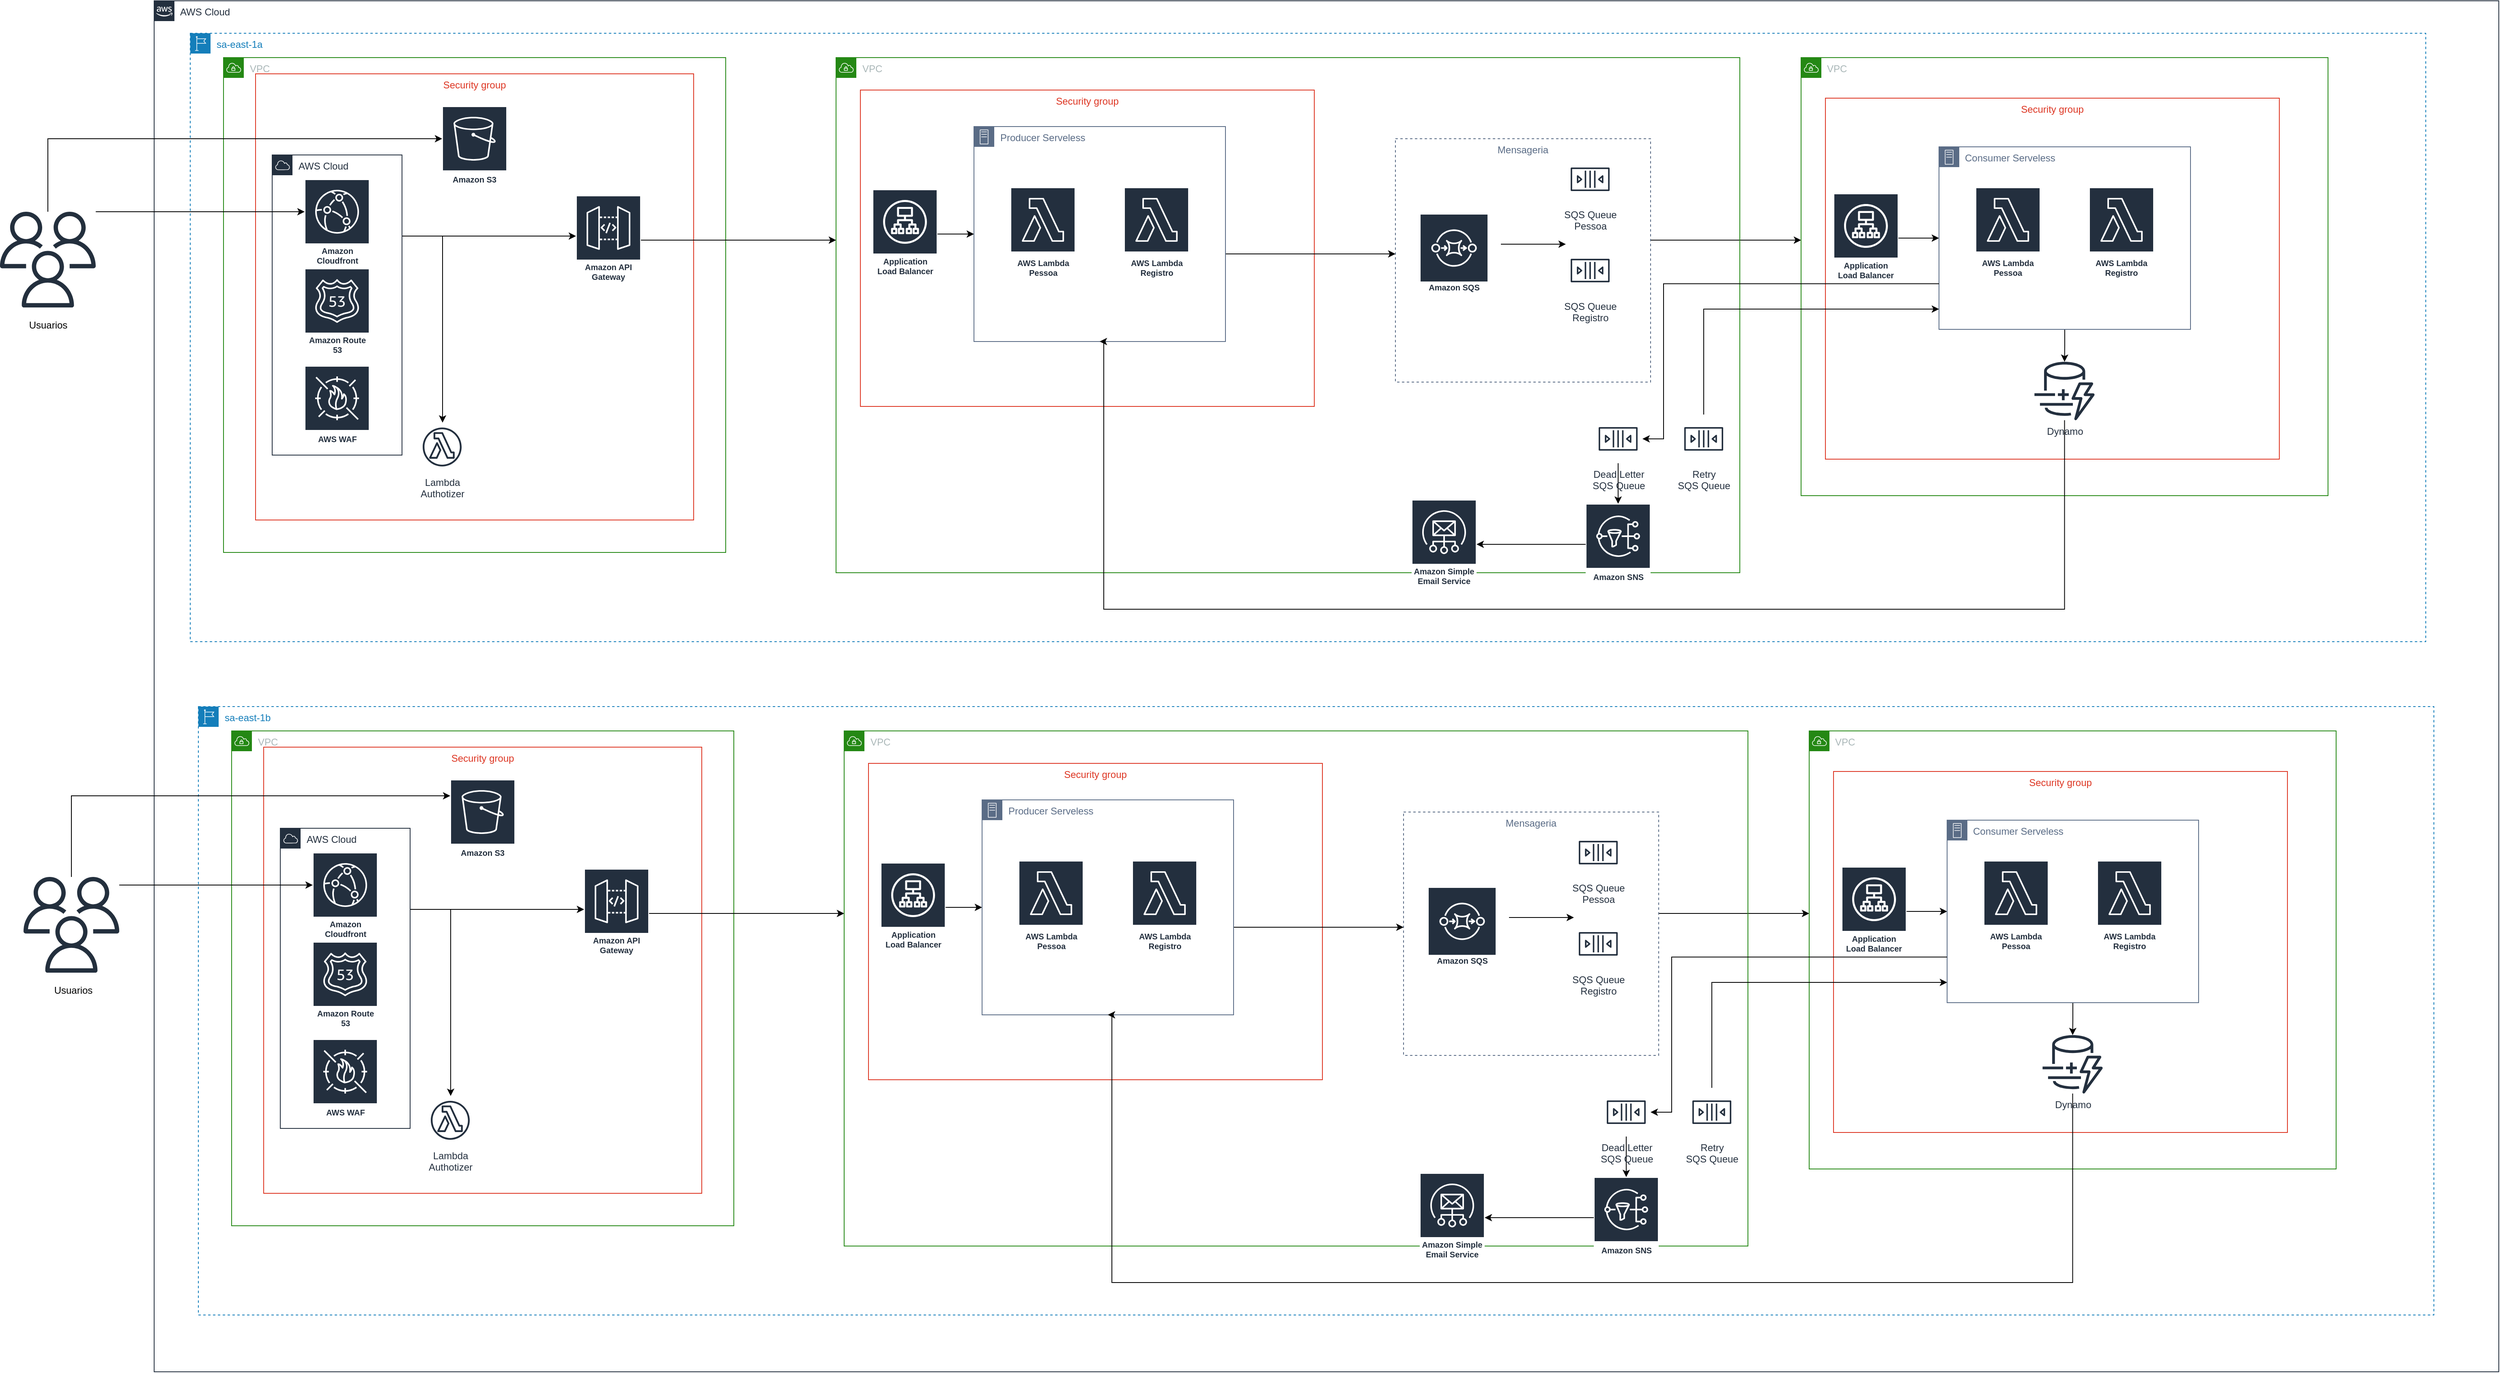 <mxfile version="15.2.7" type="device"><diagram id="Utbdjj3-p3kCRXdwDU8F" name="Page-1"><mxGraphModel dx="7056" dy="2881" grid="1" gridSize="10" guides="1" tooltips="1" connect="1" arrows="1" fold="1" page="1" pageScale="1" pageWidth="827" pageHeight="1169" math="0" shadow="0"><root><mxCell id="0"/><mxCell id="1" parent="0"/><mxCell id="gwXPmiW9-v_74yrq-nhE-3" value="AWS Cloud" style="points=[[0,0],[0.25,0],[0.5,0],[0.75,0],[1,0],[1,0.25],[1,0.5],[1,0.75],[1,1],[0.75,1],[0.5,1],[0.25,1],[0,1],[0,0.75],[0,0.5],[0,0.25]];outlineConnect=0;gradientColor=none;html=1;whiteSpace=wrap;fontSize=12;fontStyle=0;container=1;pointerEvents=0;collapsible=0;recursiveResize=0;shape=mxgraph.aws4.group;grIcon=mxgraph.aws4.group_aws_cloud_alt;strokeColor=#232F3E;fillColor=none;verticalAlign=top;align=left;spacingLeft=30;fontColor=#232F3E;dashed=0;" parent="1" vertex="1"><mxGeometry x="-3010" y="-480" width="2890" height="1690" as="geometry"/></mxCell><mxCell id="4ZW8SQwC3H2Tp52ZixBB-3" value="sa-east-1a" style="points=[[0,0],[0.25,0],[0.5,0],[0.75,0],[1,0],[1,0.25],[1,0.5],[1,0.75],[1,1],[0.75,1],[0.5,1],[0.25,1],[0,1],[0,0.75],[0,0.5],[0,0.25]];outlineConnect=0;gradientColor=none;html=1;whiteSpace=wrap;fontSize=12;fontStyle=0;container=1;pointerEvents=0;collapsible=0;recursiveResize=0;shape=mxgraph.aws4.group;grIcon=mxgraph.aws4.group_region;strokeColor=#147EBA;fillColor=none;verticalAlign=top;align=left;spacingLeft=30;fontColor=#147EBA;dashed=1;" parent="gwXPmiW9-v_74yrq-nhE-3" vertex="1"><mxGeometry x="44.5" y="40" width="2755.5" height="750" as="geometry"/></mxCell><mxCell id="GcM1J28nANcI8CVDfX0t-31" style="edgeStyle=orthogonalEdgeStyle;rounded=0;orthogonalLoop=1;jettySize=auto;html=1;" parent="4ZW8SQwC3H2Tp52ZixBB-3" source="GcM1J28nANcI8CVDfX0t-12" target="GcM1J28nANcI8CVDfX0t-24" edge="1"><mxGeometry relative="1" as="geometry"><Array as="points"><mxPoint x="1896" y="255"/><mxPoint x="1896" y="255"/></Array></mxGeometry></mxCell><mxCell id="GcM1J28nANcI8CVDfX0t-12" value="Mensageria" style="fillColor=none;strokeColor=#5A6C86;dashed=1;verticalAlign=top;fontStyle=0;fontColor=#5A6C86;" parent="4ZW8SQwC3H2Tp52ZixBB-3" vertex="1"><mxGeometry x="1485.5" y="130" width="314.5" height="300" as="geometry"/></mxCell><mxCell id="PenCrC6DvGoU3g6hiDPV-1" value="VPC" style="points=[[0,0],[0.25,0],[0.5,0],[0.75,0],[1,0],[1,0.25],[1,0.5],[1,0.75],[1,1],[0.75,1],[0.5,1],[0.25,1],[0,1],[0,0.75],[0,0.5],[0,0.25]];outlineConnect=0;gradientColor=none;html=1;whiteSpace=wrap;fontSize=12;fontStyle=0;container=1;pointerEvents=0;collapsible=0;recursiveResize=0;shape=mxgraph.aws4.group;grIcon=mxgraph.aws4.group_vpc;strokeColor=#248814;fillColor=none;verticalAlign=top;align=left;spacingLeft=30;fontColor=#AAB7B8;dashed=0;" parent="4ZW8SQwC3H2Tp52ZixBB-3" vertex="1"><mxGeometry x="41" y="30" width="619" height="610" as="geometry"/></mxCell><mxCell id="PenCrC6DvGoU3g6hiDPV-5" value="Security group" style="fillColor=none;strokeColor=#DD3522;verticalAlign=top;fontStyle=0;fontColor=#DD3522;" parent="PenCrC6DvGoU3g6hiDPV-1" vertex="1"><mxGeometry x="39.5" y="20" width="540" height="550" as="geometry"/></mxCell><mxCell id="gwXPmiW9-v_74yrq-nhE-2" value="Amazon API Gateway" style="sketch=0;outlineConnect=0;fontColor=#232F3E;gradientColor=none;strokeColor=#ffffff;fillColor=#232F3E;dashed=0;verticalLabelPosition=middle;verticalAlign=bottom;align=center;html=1;whiteSpace=wrap;fontSize=10;fontStyle=1;spacing=3;shape=mxgraph.aws4.productIcon;prIcon=mxgraph.aws4.api_gateway;" parent="PenCrC6DvGoU3g6hiDPV-1" vertex="1"><mxGeometry x="434.5" y="170" width="80" height="110" as="geometry"/></mxCell><mxCell id="GcM1J28nANcI8CVDfX0t-3" style="edgeStyle=orthogonalEdgeStyle;rounded=0;orthogonalLoop=1;jettySize=auto;html=1;" parent="PenCrC6DvGoU3g6hiDPV-1" source="gwXPmiW9-v_74yrq-nhE-15" target="gwXPmiW9-v_74yrq-nhE-25" edge="1"><mxGeometry relative="1" as="geometry"><Array as="points"><mxPoint x="270" y="220"/></Array></mxGeometry></mxCell><mxCell id="GcM1J28nANcI8CVDfX0t-4" style="edgeStyle=orthogonalEdgeStyle;rounded=0;orthogonalLoop=1;jettySize=auto;html=1;" parent="PenCrC6DvGoU3g6hiDPV-1" target="gwXPmiW9-v_74yrq-nhE-2" edge="1"><mxGeometry relative="1" as="geometry"><mxPoint x="220.5" y="220" as="sourcePoint"/><Array as="points"><mxPoint x="220" y="220"/></Array></mxGeometry></mxCell><mxCell id="gwXPmiW9-v_74yrq-nhE-15" value="AWS Cloud" style="points=[[0,0],[0.25,0],[0.5,0],[0.75,0],[1,0],[1,0.25],[1,0.5],[1,0.75],[1,1],[0.75,1],[0.5,1],[0.25,1],[0,1],[0,0.75],[0,0.5],[0,0.25]];outlineConnect=0;gradientColor=none;html=1;whiteSpace=wrap;fontSize=12;fontStyle=0;container=1;pointerEvents=0;collapsible=0;recursiveResize=0;shape=mxgraph.aws4.group;grIcon=mxgraph.aws4.group_aws_cloud;strokeColor=#232F3E;fillColor=none;verticalAlign=top;align=left;spacingLeft=30;fontColor=#232F3E;dashed=0;rotation=0;" parent="PenCrC6DvGoU3g6hiDPV-1" vertex="1"><mxGeometry x="60" y="120" width="160" height="370" as="geometry"/></mxCell><mxCell id="gwXPmiW9-v_74yrq-nhE-14" value="AWS WAF" style="sketch=0;outlineConnect=0;fontColor=#232F3E;gradientColor=none;strokeColor=#ffffff;fillColor=#232F3E;dashed=0;verticalLabelPosition=middle;verticalAlign=bottom;align=center;html=1;whiteSpace=wrap;fontSize=10;fontStyle=1;spacing=3;shape=mxgraph.aws4.productIcon;prIcon=mxgraph.aws4.waf;" parent="gwXPmiW9-v_74yrq-nhE-15" vertex="1"><mxGeometry x="40" y="260" width="80" height="100" as="geometry"/></mxCell><mxCell id="QEZ3UaB6u-Z1rGOzgfHQ-1" value="Amazon Cloudfront" style="sketch=0;outlineConnect=0;fontColor=#232F3E;gradientColor=none;strokeColor=#ffffff;fillColor=#232F3E;dashed=0;verticalLabelPosition=middle;verticalAlign=bottom;align=center;html=1;whiteSpace=wrap;fontSize=10;fontStyle=1;spacing=3;shape=mxgraph.aws4.productIcon;prIcon=mxgraph.aws4.cloudfront;" vertex="1" parent="gwXPmiW9-v_74yrq-nhE-15"><mxGeometry x="40" y="30" width="80" height="110" as="geometry"/></mxCell><mxCell id="gwXPmiW9-v_74yrq-nhE-18" value="Amazon Route 53" style="sketch=0;outlineConnect=0;fontColor=#232F3E;gradientColor=none;strokeColor=#ffffff;fillColor=#232F3E;dashed=0;verticalLabelPosition=middle;verticalAlign=bottom;align=center;html=1;whiteSpace=wrap;fontSize=10;fontStyle=1;spacing=3;shape=mxgraph.aws4.productIcon;prIcon=mxgraph.aws4.route_53;" parent="gwXPmiW9-v_74yrq-nhE-15" vertex="1"><mxGeometry x="40" y="140" width="80" height="110" as="geometry"/></mxCell><mxCell id="gwXPmiW9-v_74yrq-nhE-25" value="Lambda&lt;br&gt;Authotizer" style="sketch=0;outlineConnect=0;fontColor=#232F3E;gradientColor=none;strokeColor=#232F3E;fillColor=#ffffff;dashed=0;verticalLabelPosition=bottom;verticalAlign=top;align=center;html=1;fontSize=12;fontStyle=0;aspect=fixed;shape=mxgraph.aws4.resourceIcon;resIcon=mxgraph.aws4.lambda_function;" parent="PenCrC6DvGoU3g6hiDPV-1" vertex="1"><mxGeometry x="239.5" y="450" width="60" height="60" as="geometry"/></mxCell><mxCell id="gwXPmiW9-v_74yrq-nhE-27" value="Amazon S3" style="sketch=0;outlineConnect=0;fontColor=#232F3E;gradientColor=none;strokeColor=#ffffff;fillColor=#232F3E;dashed=0;verticalLabelPosition=middle;verticalAlign=bottom;align=center;html=1;whiteSpace=wrap;fontSize=10;fontStyle=1;spacing=3;shape=mxgraph.aws4.productIcon;prIcon=mxgraph.aws4.s3;" parent="PenCrC6DvGoU3g6hiDPV-1" vertex="1"><mxGeometry x="269.5" y="60" width="80" height="100" as="geometry"/></mxCell><mxCell id="PenCrC6DvGoU3g6hiDPV-35" value="VPC" style="points=[[0,0],[0.25,0],[0.5,0],[0.75,0],[1,0],[1,0.25],[1,0.5],[1,0.75],[1,1],[0.75,1],[0.5,1],[0.25,1],[0,1],[0,0.75],[0,0.5],[0,0.25]];outlineConnect=0;gradientColor=none;html=1;whiteSpace=wrap;fontSize=12;fontStyle=0;container=1;pointerEvents=0;collapsible=0;recursiveResize=0;shape=mxgraph.aws4.group;grIcon=mxgraph.aws4.group_vpc;strokeColor=#248814;fillColor=none;verticalAlign=top;align=left;spacingLeft=30;fontColor=#AAB7B8;dashed=0;" parent="4ZW8SQwC3H2Tp52ZixBB-3" vertex="1"><mxGeometry x="796" y="30" width="1114" height="635" as="geometry"/></mxCell><mxCell id="PenCrC6DvGoU3g6hiDPV-42" value="Security group" style="fillColor=none;strokeColor=#DD3522;verticalAlign=top;fontStyle=0;fontColor=#DD3522;" parent="PenCrC6DvGoU3g6hiDPV-35" vertex="1"><mxGeometry x="30" y="40" width="559.5" height="390" as="geometry"/></mxCell><mxCell id="GcM1J28nANcI8CVDfX0t-7" style="edgeStyle=orthogonalEdgeStyle;rounded=0;orthogonalLoop=1;jettySize=auto;html=1;entryX=0;entryY=0.5;entryDx=0;entryDy=0;" parent="PenCrC6DvGoU3g6hiDPV-35" source="PenCrC6DvGoU3g6hiDPV-36" target="PenCrC6DvGoU3g6hiDPV-37" edge="1"><mxGeometry relative="1" as="geometry"/></mxCell><mxCell id="PenCrC6DvGoU3g6hiDPV-36" value="Application Load Balancer" style="sketch=0;outlineConnect=0;fontColor=#232F3E;gradientColor=none;strokeColor=#ffffff;fillColor=#232F3E;dashed=0;verticalLabelPosition=middle;verticalAlign=bottom;align=center;html=1;whiteSpace=wrap;fontSize=10;fontStyle=1;spacing=3;shape=mxgraph.aws4.productIcon;prIcon=mxgraph.aws4.application_load_balancer;" parent="PenCrC6DvGoU3g6hiDPV-35" vertex="1"><mxGeometry x="45" y="162.5" width="80" height="110" as="geometry"/></mxCell><mxCell id="PenCrC6DvGoU3g6hiDPV-37" value="Producer Serveless" style="points=[[0,0],[0.25,0],[0.5,0],[0.75,0],[1,0],[1,0.25],[1,0.5],[1,0.75],[1,1],[0.75,1],[0.5,1],[0.25,1],[0,1],[0,0.75],[0,0.5],[0,0.25]];outlineConnect=0;gradientColor=none;html=1;whiteSpace=wrap;fontSize=12;fontStyle=0;container=1;pointerEvents=0;collapsible=0;recursiveResize=0;shape=mxgraph.aws4.group;grIcon=mxgraph.aws4.group_on_premise;strokeColor=#5A6C86;fillColor=none;verticalAlign=top;align=left;spacingLeft=30;fontColor=#5A6C86;dashed=0;" parent="PenCrC6DvGoU3g6hiDPV-35" vertex="1"><mxGeometry x="170" y="85" width="310" height="265" as="geometry"/></mxCell><mxCell id="PenCrC6DvGoU3g6hiDPV-39" value="AWS Lambda Registro" style="sketch=0;outlineConnect=0;fontColor=#232F3E;gradientColor=none;strokeColor=#ffffff;fillColor=#232F3E;dashed=0;verticalLabelPosition=middle;verticalAlign=bottom;align=center;html=1;whiteSpace=wrap;fontSize=10;fontStyle=1;spacing=3;shape=mxgraph.aws4.productIcon;prIcon=mxgraph.aws4.lambda;" parent="PenCrC6DvGoU3g6hiDPV-35" vertex="1"><mxGeometry x="355" y="160" width="80" height="115" as="geometry"/></mxCell><mxCell id="PenCrC6DvGoU3g6hiDPV-38" value="AWS Lambda Pessoa" style="sketch=0;outlineConnect=0;fontColor=#232F3E;gradientColor=none;strokeColor=#ffffff;fillColor=#232F3E;dashed=0;verticalLabelPosition=middle;verticalAlign=bottom;align=center;html=1;whiteSpace=wrap;fontSize=10;fontStyle=1;spacing=3;shape=mxgraph.aws4.productIcon;prIcon=mxgraph.aws4.lambda;" parent="PenCrC6DvGoU3g6hiDPV-35" vertex="1"><mxGeometry x="215" y="160" width="80" height="115" as="geometry"/></mxCell><mxCell id="GcM1J28nANcI8CVDfX0t-8" style="edgeStyle=orthogonalEdgeStyle;rounded=0;orthogonalLoop=1;jettySize=auto;html=1;" parent="4ZW8SQwC3H2Tp52ZixBB-3" source="gwXPmiW9-v_74yrq-nhE-2" target="PenCrC6DvGoU3g6hiDPV-35" edge="1"><mxGeometry relative="1" as="geometry"><Array as="points"><mxPoint x="746" y="255"/><mxPoint x="746" y="255"/></Array></mxGeometry></mxCell><mxCell id="GcM1J28nANcI8CVDfX0t-9" value="SQS Queue&lt;br&gt;Pessoa" style="sketch=0;outlineConnect=0;fontColor=#232F3E;gradientColor=none;strokeColor=#232F3E;fillColor=#ffffff;dashed=0;verticalLabelPosition=bottom;verticalAlign=top;align=center;html=1;fontSize=12;fontStyle=0;aspect=fixed;shape=mxgraph.aws4.resourceIcon;resIcon=mxgraph.aws4.queue;" parent="4ZW8SQwC3H2Tp52ZixBB-3" vertex="1"><mxGeometry x="1695.5" y="150" width="60" height="60" as="geometry"/></mxCell><mxCell id="GcM1J28nANcI8CVDfX0t-10" value="SQS Queue&lt;br&gt;Registro" style="sketch=0;outlineConnect=0;fontColor=#232F3E;gradientColor=none;strokeColor=#232F3E;fillColor=#ffffff;dashed=0;verticalLabelPosition=bottom;verticalAlign=top;align=center;html=1;fontSize=12;fontStyle=0;aspect=fixed;shape=mxgraph.aws4.resourceIcon;resIcon=mxgraph.aws4.queue;" parent="4ZW8SQwC3H2Tp52ZixBB-3" vertex="1"><mxGeometry x="1695.5" y="262.5" width="60" height="60" as="geometry"/></mxCell><mxCell id="GcM1J28nANcI8CVDfX0t-15" style="edgeStyle=orthogonalEdgeStyle;rounded=0;orthogonalLoop=1;jettySize=auto;html=1;" parent="4ZW8SQwC3H2Tp52ZixBB-3" edge="1"><mxGeometry relative="1" as="geometry"><mxPoint x="1485.5" y="272" as="targetPoint"/><Array as="points"><mxPoint x="1485" y="272"/></Array><mxPoint x="1276.5" y="272" as="sourcePoint"/></mxGeometry></mxCell><mxCell id="GcM1J28nANcI8CVDfX0t-24" value="VPC" style="points=[[0,0],[0.25,0],[0.5,0],[0.75,0],[1,0],[1,0.25],[1,0.5],[1,0.75],[1,1],[0.75,1],[0.5,1],[0.25,1],[0,1],[0,0.75],[0,0.5],[0,0.25]];outlineConnect=0;gradientColor=none;html=1;whiteSpace=wrap;fontSize=12;fontStyle=0;container=1;pointerEvents=0;collapsible=0;recursiveResize=0;shape=mxgraph.aws4.group;grIcon=mxgraph.aws4.group_vpc;strokeColor=#248814;fillColor=none;verticalAlign=top;align=left;spacingLeft=30;fontColor=#AAB7B8;dashed=0;" parent="4ZW8SQwC3H2Tp52ZixBB-3" vertex="1"><mxGeometry x="1985.5" y="30" width="649.5" height="540" as="geometry"/></mxCell><mxCell id="GcM1J28nANcI8CVDfX0t-25" value="Security group" style="fillColor=none;strokeColor=#DD3522;verticalAlign=top;fontStyle=0;fontColor=#DD3522;" parent="GcM1J28nANcI8CVDfX0t-24" vertex="1"><mxGeometry x="30" y="50" width="559.5" height="445" as="geometry"/></mxCell><mxCell id="GcM1J28nANcI8CVDfX0t-26" style="edgeStyle=orthogonalEdgeStyle;rounded=0;orthogonalLoop=1;jettySize=auto;html=1;entryX=0;entryY=0.5;entryDx=0;entryDy=0;" parent="GcM1J28nANcI8CVDfX0t-24" source="GcM1J28nANcI8CVDfX0t-27" target="GcM1J28nANcI8CVDfX0t-28" edge="1"><mxGeometry relative="1" as="geometry"><mxPoint x="160" y="218" as="targetPoint"/></mxGeometry></mxCell><mxCell id="GcM1J28nANcI8CVDfX0t-27" value="Application Load Balancer" style="sketch=0;outlineConnect=0;fontColor=#232F3E;gradientColor=none;strokeColor=#ffffff;fillColor=#232F3E;dashed=0;verticalLabelPosition=middle;verticalAlign=bottom;align=center;html=1;whiteSpace=wrap;fontSize=10;fontStyle=1;spacing=3;shape=mxgraph.aws4.productIcon;prIcon=mxgraph.aws4.application_load_balancer;" parent="GcM1J28nANcI8CVDfX0t-24" vertex="1"><mxGeometry x="40" y="167.5" width="80" height="110" as="geometry"/></mxCell><mxCell id="GcM1J28nANcI8CVDfX0t-33" style="edgeStyle=orthogonalEdgeStyle;rounded=0;orthogonalLoop=1;jettySize=auto;html=1;" parent="GcM1J28nANcI8CVDfX0t-24" source="GcM1J28nANcI8CVDfX0t-28" target="GcM1J28nANcI8CVDfX0t-32" edge="1"><mxGeometry relative="1" as="geometry"/></mxCell><mxCell id="GcM1J28nANcI8CVDfX0t-28" value="Consumer Serveless" style="points=[[0,0],[0.25,0],[0.5,0],[0.75,0],[1,0],[1,0.25],[1,0.5],[1,0.75],[1,1],[0.75,1],[0.5,1],[0.25,1],[0,1],[0,0.75],[0,0.5],[0,0.25]];outlineConnect=0;gradientColor=none;html=1;whiteSpace=wrap;fontSize=12;fontStyle=0;container=1;pointerEvents=0;collapsible=0;recursiveResize=0;shape=mxgraph.aws4.group;grIcon=mxgraph.aws4.group_on_premise;strokeColor=#5A6C86;fillColor=none;verticalAlign=top;align=left;spacingLeft=30;fontColor=#5A6C86;dashed=0;" parent="GcM1J28nANcI8CVDfX0t-24" vertex="1"><mxGeometry x="170" y="110" width="310" height="225" as="geometry"/></mxCell><mxCell id="GcM1J28nANcI8CVDfX0t-29" value="AWS Lambda Registro" style="sketch=0;outlineConnect=0;fontColor=#232F3E;gradientColor=none;strokeColor=#ffffff;fillColor=#232F3E;dashed=0;verticalLabelPosition=middle;verticalAlign=bottom;align=center;html=1;whiteSpace=wrap;fontSize=10;fontStyle=1;spacing=3;shape=mxgraph.aws4.productIcon;prIcon=mxgraph.aws4.lambda;" parent="GcM1J28nANcI8CVDfX0t-24" vertex="1"><mxGeometry x="355" y="160" width="80" height="115" as="geometry"/></mxCell><mxCell id="GcM1J28nANcI8CVDfX0t-30" value="AWS Lambda Pessoa" style="sketch=0;outlineConnect=0;fontColor=#232F3E;gradientColor=none;strokeColor=#ffffff;fillColor=#232F3E;dashed=0;verticalLabelPosition=middle;verticalAlign=bottom;align=center;html=1;whiteSpace=wrap;fontSize=10;fontStyle=1;spacing=3;shape=mxgraph.aws4.productIcon;prIcon=mxgraph.aws4.lambda;" parent="GcM1J28nANcI8CVDfX0t-24" vertex="1"><mxGeometry x="215" y="160" width="80" height="115" as="geometry"/></mxCell><mxCell id="GcM1J28nANcI8CVDfX0t-32" value="Dynamo" style="sketch=0;outlineConnect=0;fontColor=#232F3E;gradientColor=none;fillColor=#232F3E;strokeColor=none;dashed=0;verticalLabelPosition=bottom;verticalAlign=top;align=center;html=1;fontSize=12;fontStyle=0;aspect=fixed;pointerEvents=1;shape=mxgraph.aws4.dynamodb_dax;" parent="GcM1J28nANcI8CVDfX0t-24" vertex="1"><mxGeometry x="285.75" y="375" width="78" height="72" as="geometry"/></mxCell><mxCell id="WlRQEAb6TAlqLv0lxq-g-4" style="edgeStyle=orthogonalEdgeStyle;rounded=0;orthogonalLoop=1;jettySize=auto;html=1;" parent="4ZW8SQwC3H2Tp52ZixBB-3" source="GcM1J28nANcI8CVDfX0t-34" target="GcM1J28nANcI8CVDfX0t-36" edge="1"><mxGeometry relative="1" as="geometry"/></mxCell><mxCell id="GcM1J28nANcI8CVDfX0t-34" value="Amazon SNS" style="sketch=0;outlineConnect=0;fontColor=#232F3E;gradientColor=none;strokeColor=#ffffff;fillColor=#232F3E;dashed=0;verticalLabelPosition=middle;verticalAlign=bottom;align=center;html=1;whiteSpace=wrap;fontSize=10;fontStyle=1;spacing=3;shape=mxgraph.aws4.productIcon;prIcon=mxgraph.aws4.sns;" parent="4ZW8SQwC3H2Tp52ZixBB-3" vertex="1"><mxGeometry x="1720" y="580" width="80" height="100" as="geometry"/></mxCell><mxCell id="GcM1J28nANcI8CVDfX0t-36" value="Amazon Simple Email Service" style="sketch=0;outlineConnect=0;fontColor=#232F3E;gradientColor=none;strokeColor=#ffffff;fillColor=#232F3E;dashed=0;verticalLabelPosition=middle;verticalAlign=bottom;align=center;html=1;whiteSpace=wrap;fontSize=10;fontStyle=1;spacing=3;shape=mxgraph.aws4.productIcon;prIcon=mxgraph.aws4.simple_email_service;" parent="4ZW8SQwC3H2Tp52ZixBB-3" vertex="1"><mxGeometry x="1505.5" y="575" width="80" height="110" as="geometry"/></mxCell><mxCell id="GcM1J28nANcI8CVDfX0t-46" value="" style="endArrow=classic;html=1;" parent="4ZW8SQwC3H2Tp52ZixBB-3" edge="1"><mxGeometry width="50" height="50" relative="1" as="geometry"><mxPoint x="1615.5" y="260" as="sourcePoint"/><mxPoint x="1695.5" y="260" as="targetPoint"/></mxGeometry></mxCell><mxCell id="WlRQEAb6TAlqLv0lxq-g-1" value="Amazon SQS" style="sketch=0;outlineConnect=0;fontColor=#232F3E;gradientColor=none;strokeColor=#ffffff;fillColor=#232F3E;dashed=0;verticalLabelPosition=middle;verticalAlign=bottom;align=center;html=1;whiteSpace=wrap;fontSize=10;fontStyle=1;spacing=3;shape=mxgraph.aws4.productIcon;prIcon=mxgraph.aws4.sqs;" parent="4ZW8SQwC3H2Tp52ZixBB-3" vertex="1"><mxGeometry x="1515.5" y="222.5" width="84.5" height="100" as="geometry"/></mxCell><mxCell id="WlRQEAb6TAlqLv0lxq-g-3" style="edgeStyle=orthogonalEdgeStyle;rounded=0;orthogonalLoop=1;jettySize=auto;html=1;" parent="4ZW8SQwC3H2Tp52ZixBB-3" source="GcM1J28nANcI8CVDfX0t-35" target="GcM1J28nANcI8CVDfX0t-34" edge="1"><mxGeometry relative="1" as="geometry"/></mxCell><mxCell id="GcM1J28nANcI8CVDfX0t-35" value="Dead Letter&lt;br&gt;SQS Queue" style="sketch=0;outlineConnect=0;fontColor=#232F3E;gradientColor=none;strokeColor=#232F3E;fillColor=#ffffff;dashed=0;verticalLabelPosition=bottom;verticalAlign=top;align=center;html=1;fontSize=12;fontStyle=0;aspect=fixed;shape=mxgraph.aws4.resourceIcon;resIcon=mxgraph.aws4.queue;" parent="4ZW8SQwC3H2Tp52ZixBB-3" vertex="1"><mxGeometry x="1730" y="470" width="60" height="60" as="geometry"/></mxCell><mxCell id="WlRQEAb6TAlqLv0lxq-g-2" style="edgeStyle=orthogonalEdgeStyle;rounded=0;orthogonalLoop=1;jettySize=auto;html=1;exitX=0;exitY=0.75;exitDx=0;exitDy=0;" parent="4ZW8SQwC3H2Tp52ZixBB-3" source="GcM1J28nANcI8CVDfX0t-28" target="GcM1J28nANcI8CVDfX0t-35" edge="1"><mxGeometry relative="1" as="geometry"><Array as="points"><mxPoint x="1816" y="309"/><mxPoint x="1816" y="500"/></Array></mxGeometry></mxCell><mxCell id="WlRQEAb6TAlqLv0lxq-g-6" style="edgeStyle=orthogonalEdgeStyle;rounded=0;orthogonalLoop=1;jettySize=auto;html=1;" parent="4ZW8SQwC3H2Tp52ZixBB-3" source="WlRQEAb6TAlqLv0lxq-g-5" target="GcM1J28nANcI8CVDfX0t-28" edge="1"><mxGeometry relative="1" as="geometry"><Array as="points"><mxPoint x="1866" y="340"/></Array></mxGeometry></mxCell><mxCell id="WlRQEAb6TAlqLv0lxq-g-5" value="Retry&lt;br&gt;SQS Queue" style="sketch=0;outlineConnect=0;fontColor=#232F3E;gradientColor=none;strokeColor=#232F3E;fillColor=#ffffff;dashed=0;verticalLabelPosition=bottom;verticalAlign=top;align=center;html=1;fontSize=12;fontStyle=0;aspect=fixed;shape=mxgraph.aws4.resourceIcon;resIcon=mxgraph.aws4.queue;" parent="4ZW8SQwC3H2Tp52ZixBB-3" vertex="1"><mxGeometry x="1835.5" y="470" width="60" height="60" as="geometry"/></mxCell><mxCell id="QEZ3UaB6u-Z1rGOzgfHQ-3" style="edgeStyle=orthogonalEdgeStyle;rounded=0;orthogonalLoop=1;jettySize=auto;html=1;entryX=0.5;entryY=1;entryDx=0;entryDy=0;" edge="1" parent="4ZW8SQwC3H2Tp52ZixBB-3" source="GcM1J28nANcI8CVDfX0t-32" target="PenCrC6DvGoU3g6hiDPV-37"><mxGeometry relative="1" as="geometry"><Array as="points"><mxPoint x="2310" y="710"/><mxPoint x="1126" y="710"/></Array></mxGeometry></mxCell><mxCell id="QEZ3UaB6u-Z1rGOzgfHQ-51" value="sa-east-1b" style="points=[[0,0],[0.25,0],[0.5,0],[0.75,0],[1,0],[1,0.25],[1,0.5],[1,0.75],[1,1],[0.75,1],[0.5,1],[0.25,1],[0,1],[0,0.75],[0,0.5],[0,0.25]];outlineConnect=0;gradientColor=none;html=1;whiteSpace=wrap;fontSize=12;fontStyle=0;container=1;pointerEvents=0;collapsible=0;recursiveResize=0;shape=mxgraph.aws4.group;grIcon=mxgraph.aws4.group_region;strokeColor=#147EBA;fillColor=none;verticalAlign=top;align=left;spacingLeft=30;fontColor=#147EBA;dashed=1;" vertex="1" parent="gwXPmiW9-v_74yrq-nhE-3"><mxGeometry x="54.5" y="870" width="2755.5" height="750" as="geometry"/></mxCell><mxCell id="QEZ3UaB6u-Z1rGOzgfHQ-52" style="edgeStyle=orthogonalEdgeStyle;rounded=0;orthogonalLoop=1;jettySize=auto;html=1;" edge="1" parent="QEZ3UaB6u-Z1rGOzgfHQ-51" source="QEZ3UaB6u-Z1rGOzgfHQ-53" target="QEZ3UaB6u-Z1rGOzgfHQ-76"><mxGeometry relative="1" as="geometry"><Array as="points"><mxPoint x="1896" y="255"/><mxPoint x="1896" y="255"/></Array></mxGeometry></mxCell><mxCell id="QEZ3UaB6u-Z1rGOzgfHQ-53" value="Mensageria" style="fillColor=none;strokeColor=#5A6C86;dashed=1;verticalAlign=top;fontStyle=0;fontColor=#5A6C86;" vertex="1" parent="QEZ3UaB6u-Z1rGOzgfHQ-51"><mxGeometry x="1485.5" y="130" width="314.5" height="300" as="geometry"/></mxCell><mxCell id="QEZ3UaB6u-Z1rGOzgfHQ-54" value="VPC" style="points=[[0,0],[0.25,0],[0.5,0],[0.75,0],[1,0],[1,0.25],[1,0.5],[1,0.75],[1,1],[0.75,1],[0.5,1],[0.25,1],[0,1],[0,0.75],[0,0.5],[0,0.25]];outlineConnect=0;gradientColor=none;html=1;whiteSpace=wrap;fontSize=12;fontStyle=0;container=1;pointerEvents=0;collapsible=0;recursiveResize=0;shape=mxgraph.aws4.group;grIcon=mxgraph.aws4.group_vpc;strokeColor=#248814;fillColor=none;verticalAlign=top;align=left;spacingLeft=30;fontColor=#AAB7B8;dashed=0;" vertex="1" parent="QEZ3UaB6u-Z1rGOzgfHQ-51"><mxGeometry x="41" y="30" width="619" height="610" as="geometry"/></mxCell><mxCell id="QEZ3UaB6u-Z1rGOzgfHQ-55" value="Security group" style="fillColor=none;strokeColor=#DD3522;verticalAlign=top;fontStyle=0;fontColor=#DD3522;" vertex="1" parent="QEZ3UaB6u-Z1rGOzgfHQ-54"><mxGeometry x="39.5" y="20" width="540" height="550" as="geometry"/></mxCell><mxCell id="QEZ3UaB6u-Z1rGOzgfHQ-56" value="Amazon API Gateway" style="sketch=0;outlineConnect=0;fontColor=#232F3E;gradientColor=none;strokeColor=#ffffff;fillColor=#232F3E;dashed=0;verticalLabelPosition=middle;verticalAlign=bottom;align=center;html=1;whiteSpace=wrap;fontSize=10;fontStyle=1;spacing=3;shape=mxgraph.aws4.productIcon;prIcon=mxgraph.aws4.api_gateway;" vertex="1" parent="QEZ3UaB6u-Z1rGOzgfHQ-54"><mxGeometry x="434.5" y="170" width="80" height="110" as="geometry"/></mxCell><mxCell id="QEZ3UaB6u-Z1rGOzgfHQ-57" style="edgeStyle=orthogonalEdgeStyle;rounded=0;orthogonalLoop=1;jettySize=auto;html=1;" edge="1" parent="QEZ3UaB6u-Z1rGOzgfHQ-54" source="QEZ3UaB6u-Z1rGOzgfHQ-59" target="QEZ3UaB6u-Z1rGOzgfHQ-63"><mxGeometry relative="1" as="geometry"><Array as="points"><mxPoint x="270" y="220"/></Array></mxGeometry></mxCell><mxCell id="QEZ3UaB6u-Z1rGOzgfHQ-58" style="edgeStyle=orthogonalEdgeStyle;rounded=0;orthogonalLoop=1;jettySize=auto;html=1;" edge="1" parent="QEZ3UaB6u-Z1rGOzgfHQ-54" target="QEZ3UaB6u-Z1rGOzgfHQ-56"><mxGeometry relative="1" as="geometry"><mxPoint x="220.5" y="220" as="sourcePoint"/><Array as="points"><mxPoint x="220" y="220"/></Array></mxGeometry></mxCell><mxCell id="QEZ3UaB6u-Z1rGOzgfHQ-59" value="AWS Cloud" style="points=[[0,0],[0.25,0],[0.5,0],[0.75,0],[1,0],[1,0.25],[1,0.5],[1,0.75],[1,1],[0.75,1],[0.5,1],[0.25,1],[0,1],[0,0.75],[0,0.5],[0,0.25]];outlineConnect=0;gradientColor=none;html=1;whiteSpace=wrap;fontSize=12;fontStyle=0;container=1;pointerEvents=0;collapsible=0;recursiveResize=0;shape=mxgraph.aws4.group;grIcon=mxgraph.aws4.group_aws_cloud;strokeColor=#232F3E;fillColor=none;verticalAlign=top;align=left;spacingLeft=30;fontColor=#232F3E;dashed=0;rotation=0;" vertex="1" parent="QEZ3UaB6u-Z1rGOzgfHQ-54"><mxGeometry x="60" y="120" width="160" height="370" as="geometry"/></mxCell><mxCell id="QEZ3UaB6u-Z1rGOzgfHQ-60" value="AWS WAF" style="sketch=0;outlineConnect=0;fontColor=#232F3E;gradientColor=none;strokeColor=#ffffff;fillColor=#232F3E;dashed=0;verticalLabelPosition=middle;verticalAlign=bottom;align=center;html=1;whiteSpace=wrap;fontSize=10;fontStyle=1;spacing=3;shape=mxgraph.aws4.productIcon;prIcon=mxgraph.aws4.waf;" vertex="1" parent="QEZ3UaB6u-Z1rGOzgfHQ-59"><mxGeometry x="40" y="260" width="80" height="100" as="geometry"/></mxCell><mxCell id="QEZ3UaB6u-Z1rGOzgfHQ-61" value="Amazon Cloudfront" style="sketch=0;outlineConnect=0;fontColor=#232F3E;gradientColor=none;strokeColor=#ffffff;fillColor=#232F3E;dashed=0;verticalLabelPosition=middle;verticalAlign=bottom;align=center;html=1;whiteSpace=wrap;fontSize=10;fontStyle=1;spacing=3;shape=mxgraph.aws4.productIcon;prIcon=mxgraph.aws4.cloudfront;" vertex="1" parent="QEZ3UaB6u-Z1rGOzgfHQ-59"><mxGeometry x="40" y="30" width="80" height="110" as="geometry"/></mxCell><mxCell id="QEZ3UaB6u-Z1rGOzgfHQ-62" value="Amazon Route 53" style="sketch=0;outlineConnect=0;fontColor=#232F3E;gradientColor=none;strokeColor=#ffffff;fillColor=#232F3E;dashed=0;verticalLabelPosition=middle;verticalAlign=bottom;align=center;html=1;whiteSpace=wrap;fontSize=10;fontStyle=1;spacing=3;shape=mxgraph.aws4.productIcon;prIcon=mxgraph.aws4.route_53;" vertex="1" parent="QEZ3UaB6u-Z1rGOzgfHQ-59"><mxGeometry x="40" y="140" width="80" height="110" as="geometry"/></mxCell><mxCell id="QEZ3UaB6u-Z1rGOzgfHQ-63" value="Lambda&lt;br&gt;Authotizer" style="sketch=0;outlineConnect=0;fontColor=#232F3E;gradientColor=none;strokeColor=#232F3E;fillColor=#ffffff;dashed=0;verticalLabelPosition=bottom;verticalAlign=top;align=center;html=1;fontSize=12;fontStyle=0;aspect=fixed;shape=mxgraph.aws4.resourceIcon;resIcon=mxgraph.aws4.lambda_function;" vertex="1" parent="QEZ3UaB6u-Z1rGOzgfHQ-54"><mxGeometry x="239.5" y="450" width="60" height="60" as="geometry"/></mxCell><mxCell id="QEZ3UaB6u-Z1rGOzgfHQ-64" value="Amazon S3" style="sketch=0;outlineConnect=0;fontColor=#232F3E;gradientColor=none;strokeColor=#ffffff;fillColor=#232F3E;dashed=0;verticalLabelPosition=middle;verticalAlign=bottom;align=center;html=1;whiteSpace=wrap;fontSize=10;fontStyle=1;spacing=3;shape=mxgraph.aws4.productIcon;prIcon=mxgraph.aws4.s3;" vertex="1" parent="QEZ3UaB6u-Z1rGOzgfHQ-54"><mxGeometry x="269.5" y="60" width="80" height="100" as="geometry"/></mxCell><mxCell id="QEZ3UaB6u-Z1rGOzgfHQ-65" value="VPC" style="points=[[0,0],[0.25,0],[0.5,0],[0.75,0],[1,0],[1,0.25],[1,0.5],[1,0.75],[1,1],[0.75,1],[0.5,1],[0.25,1],[0,1],[0,0.75],[0,0.5],[0,0.25]];outlineConnect=0;gradientColor=none;html=1;whiteSpace=wrap;fontSize=12;fontStyle=0;container=1;pointerEvents=0;collapsible=0;recursiveResize=0;shape=mxgraph.aws4.group;grIcon=mxgraph.aws4.group_vpc;strokeColor=#248814;fillColor=none;verticalAlign=top;align=left;spacingLeft=30;fontColor=#AAB7B8;dashed=0;" vertex="1" parent="QEZ3UaB6u-Z1rGOzgfHQ-51"><mxGeometry x="796" y="30" width="1114" height="635" as="geometry"/></mxCell><mxCell id="QEZ3UaB6u-Z1rGOzgfHQ-66" value="Security group" style="fillColor=none;strokeColor=#DD3522;verticalAlign=top;fontStyle=0;fontColor=#DD3522;" vertex="1" parent="QEZ3UaB6u-Z1rGOzgfHQ-65"><mxGeometry x="30" y="40" width="559.5" height="390" as="geometry"/></mxCell><mxCell id="QEZ3UaB6u-Z1rGOzgfHQ-67" style="edgeStyle=orthogonalEdgeStyle;rounded=0;orthogonalLoop=1;jettySize=auto;html=1;entryX=0;entryY=0.5;entryDx=0;entryDy=0;" edge="1" parent="QEZ3UaB6u-Z1rGOzgfHQ-65" source="QEZ3UaB6u-Z1rGOzgfHQ-68" target="QEZ3UaB6u-Z1rGOzgfHQ-69"><mxGeometry relative="1" as="geometry"/></mxCell><mxCell id="QEZ3UaB6u-Z1rGOzgfHQ-68" value="Application Load Balancer" style="sketch=0;outlineConnect=0;fontColor=#232F3E;gradientColor=none;strokeColor=#ffffff;fillColor=#232F3E;dashed=0;verticalLabelPosition=middle;verticalAlign=bottom;align=center;html=1;whiteSpace=wrap;fontSize=10;fontStyle=1;spacing=3;shape=mxgraph.aws4.productIcon;prIcon=mxgraph.aws4.application_load_balancer;" vertex="1" parent="QEZ3UaB6u-Z1rGOzgfHQ-65"><mxGeometry x="45" y="162.5" width="80" height="110" as="geometry"/></mxCell><mxCell id="QEZ3UaB6u-Z1rGOzgfHQ-69" value="Producer Serveless" style="points=[[0,0],[0.25,0],[0.5,0],[0.75,0],[1,0],[1,0.25],[1,0.5],[1,0.75],[1,1],[0.75,1],[0.5,1],[0.25,1],[0,1],[0,0.75],[0,0.5],[0,0.25]];outlineConnect=0;gradientColor=none;html=1;whiteSpace=wrap;fontSize=12;fontStyle=0;container=1;pointerEvents=0;collapsible=0;recursiveResize=0;shape=mxgraph.aws4.group;grIcon=mxgraph.aws4.group_on_premise;strokeColor=#5A6C86;fillColor=none;verticalAlign=top;align=left;spacingLeft=30;fontColor=#5A6C86;dashed=0;" vertex="1" parent="QEZ3UaB6u-Z1rGOzgfHQ-65"><mxGeometry x="170" y="85" width="310" height="265" as="geometry"/></mxCell><mxCell id="QEZ3UaB6u-Z1rGOzgfHQ-70" value="AWS Lambda Registro" style="sketch=0;outlineConnect=0;fontColor=#232F3E;gradientColor=none;strokeColor=#ffffff;fillColor=#232F3E;dashed=0;verticalLabelPosition=middle;verticalAlign=bottom;align=center;html=1;whiteSpace=wrap;fontSize=10;fontStyle=1;spacing=3;shape=mxgraph.aws4.productIcon;prIcon=mxgraph.aws4.lambda;" vertex="1" parent="QEZ3UaB6u-Z1rGOzgfHQ-65"><mxGeometry x="355" y="160" width="80" height="115" as="geometry"/></mxCell><mxCell id="QEZ3UaB6u-Z1rGOzgfHQ-71" value="AWS Lambda Pessoa" style="sketch=0;outlineConnect=0;fontColor=#232F3E;gradientColor=none;strokeColor=#ffffff;fillColor=#232F3E;dashed=0;verticalLabelPosition=middle;verticalAlign=bottom;align=center;html=1;whiteSpace=wrap;fontSize=10;fontStyle=1;spacing=3;shape=mxgraph.aws4.productIcon;prIcon=mxgraph.aws4.lambda;" vertex="1" parent="QEZ3UaB6u-Z1rGOzgfHQ-65"><mxGeometry x="215" y="160" width="80" height="115" as="geometry"/></mxCell><mxCell id="QEZ3UaB6u-Z1rGOzgfHQ-72" style="edgeStyle=orthogonalEdgeStyle;rounded=0;orthogonalLoop=1;jettySize=auto;html=1;" edge="1" parent="QEZ3UaB6u-Z1rGOzgfHQ-51" source="QEZ3UaB6u-Z1rGOzgfHQ-56" target="QEZ3UaB6u-Z1rGOzgfHQ-65"><mxGeometry relative="1" as="geometry"><Array as="points"><mxPoint x="746" y="255"/><mxPoint x="746" y="255"/></Array></mxGeometry></mxCell><mxCell id="QEZ3UaB6u-Z1rGOzgfHQ-73" value="SQS Queue&lt;br&gt;Pessoa" style="sketch=0;outlineConnect=0;fontColor=#232F3E;gradientColor=none;strokeColor=#232F3E;fillColor=#ffffff;dashed=0;verticalLabelPosition=bottom;verticalAlign=top;align=center;html=1;fontSize=12;fontStyle=0;aspect=fixed;shape=mxgraph.aws4.resourceIcon;resIcon=mxgraph.aws4.queue;" vertex="1" parent="QEZ3UaB6u-Z1rGOzgfHQ-51"><mxGeometry x="1695.5" y="150" width="60" height="60" as="geometry"/></mxCell><mxCell id="QEZ3UaB6u-Z1rGOzgfHQ-74" value="SQS Queue&lt;br&gt;Registro" style="sketch=0;outlineConnect=0;fontColor=#232F3E;gradientColor=none;strokeColor=#232F3E;fillColor=#ffffff;dashed=0;verticalLabelPosition=bottom;verticalAlign=top;align=center;html=1;fontSize=12;fontStyle=0;aspect=fixed;shape=mxgraph.aws4.resourceIcon;resIcon=mxgraph.aws4.queue;" vertex="1" parent="QEZ3UaB6u-Z1rGOzgfHQ-51"><mxGeometry x="1695.5" y="262.5" width="60" height="60" as="geometry"/></mxCell><mxCell id="QEZ3UaB6u-Z1rGOzgfHQ-75" style="edgeStyle=orthogonalEdgeStyle;rounded=0;orthogonalLoop=1;jettySize=auto;html=1;" edge="1" parent="QEZ3UaB6u-Z1rGOzgfHQ-51"><mxGeometry relative="1" as="geometry"><mxPoint x="1485.5" y="272" as="targetPoint"/><Array as="points"><mxPoint x="1485" y="272"/></Array><mxPoint x="1276.5" y="272" as="sourcePoint"/></mxGeometry></mxCell><mxCell id="QEZ3UaB6u-Z1rGOzgfHQ-76" value="VPC" style="points=[[0,0],[0.25,0],[0.5,0],[0.75,0],[1,0],[1,0.25],[1,0.5],[1,0.75],[1,1],[0.75,1],[0.5,1],[0.25,1],[0,1],[0,0.75],[0,0.5],[0,0.25]];outlineConnect=0;gradientColor=none;html=1;whiteSpace=wrap;fontSize=12;fontStyle=0;container=1;pointerEvents=0;collapsible=0;recursiveResize=0;shape=mxgraph.aws4.group;grIcon=mxgraph.aws4.group_vpc;strokeColor=#248814;fillColor=none;verticalAlign=top;align=left;spacingLeft=30;fontColor=#AAB7B8;dashed=0;" vertex="1" parent="QEZ3UaB6u-Z1rGOzgfHQ-51"><mxGeometry x="1985.5" y="30" width="649.5" height="540" as="geometry"/></mxCell><mxCell id="QEZ3UaB6u-Z1rGOzgfHQ-77" value="Security group" style="fillColor=none;strokeColor=#DD3522;verticalAlign=top;fontStyle=0;fontColor=#DD3522;" vertex="1" parent="QEZ3UaB6u-Z1rGOzgfHQ-76"><mxGeometry x="30" y="50" width="559.5" height="445" as="geometry"/></mxCell><mxCell id="QEZ3UaB6u-Z1rGOzgfHQ-78" style="edgeStyle=orthogonalEdgeStyle;rounded=0;orthogonalLoop=1;jettySize=auto;html=1;entryX=0;entryY=0.5;entryDx=0;entryDy=0;" edge="1" parent="QEZ3UaB6u-Z1rGOzgfHQ-76" source="QEZ3UaB6u-Z1rGOzgfHQ-79" target="QEZ3UaB6u-Z1rGOzgfHQ-81"><mxGeometry relative="1" as="geometry"><mxPoint x="160" y="218" as="targetPoint"/></mxGeometry></mxCell><mxCell id="QEZ3UaB6u-Z1rGOzgfHQ-79" value="Application Load Balancer" style="sketch=0;outlineConnect=0;fontColor=#232F3E;gradientColor=none;strokeColor=#ffffff;fillColor=#232F3E;dashed=0;verticalLabelPosition=middle;verticalAlign=bottom;align=center;html=1;whiteSpace=wrap;fontSize=10;fontStyle=1;spacing=3;shape=mxgraph.aws4.productIcon;prIcon=mxgraph.aws4.application_load_balancer;" vertex="1" parent="QEZ3UaB6u-Z1rGOzgfHQ-76"><mxGeometry x="40" y="167.5" width="80" height="110" as="geometry"/></mxCell><mxCell id="QEZ3UaB6u-Z1rGOzgfHQ-80" style="edgeStyle=orthogonalEdgeStyle;rounded=0;orthogonalLoop=1;jettySize=auto;html=1;" edge="1" parent="QEZ3UaB6u-Z1rGOzgfHQ-76" source="QEZ3UaB6u-Z1rGOzgfHQ-81" target="QEZ3UaB6u-Z1rGOzgfHQ-84"><mxGeometry relative="1" as="geometry"/></mxCell><mxCell id="QEZ3UaB6u-Z1rGOzgfHQ-81" value="Consumer Serveless" style="points=[[0,0],[0.25,0],[0.5,0],[0.75,0],[1,0],[1,0.25],[1,0.5],[1,0.75],[1,1],[0.75,1],[0.5,1],[0.25,1],[0,1],[0,0.75],[0,0.5],[0,0.25]];outlineConnect=0;gradientColor=none;html=1;whiteSpace=wrap;fontSize=12;fontStyle=0;container=1;pointerEvents=0;collapsible=0;recursiveResize=0;shape=mxgraph.aws4.group;grIcon=mxgraph.aws4.group_on_premise;strokeColor=#5A6C86;fillColor=none;verticalAlign=top;align=left;spacingLeft=30;fontColor=#5A6C86;dashed=0;" vertex="1" parent="QEZ3UaB6u-Z1rGOzgfHQ-76"><mxGeometry x="170" y="110" width="310" height="225" as="geometry"/></mxCell><mxCell id="QEZ3UaB6u-Z1rGOzgfHQ-82" value="AWS Lambda Registro" style="sketch=0;outlineConnect=0;fontColor=#232F3E;gradientColor=none;strokeColor=#ffffff;fillColor=#232F3E;dashed=0;verticalLabelPosition=middle;verticalAlign=bottom;align=center;html=1;whiteSpace=wrap;fontSize=10;fontStyle=1;spacing=3;shape=mxgraph.aws4.productIcon;prIcon=mxgraph.aws4.lambda;" vertex="1" parent="QEZ3UaB6u-Z1rGOzgfHQ-76"><mxGeometry x="355" y="160" width="80" height="115" as="geometry"/></mxCell><mxCell id="QEZ3UaB6u-Z1rGOzgfHQ-83" value="AWS Lambda Pessoa" style="sketch=0;outlineConnect=0;fontColor=#232F3E;gradientColor=none;strokeColor=#ffffff;fillColor=#232F3E;dashed=0;verticalLabelPosition=middle;verticalAlign=bottom;align=center;html=1;whiteSpace=wrap;fontSize=10;fontStyle=1;spacing=3;shape=mxgraph.aws4.productIcon;prIcon=mxgraph.aws4.lambda;" vertex="1" parent="QEZ3UaB6u-Z1rGOzgfHQ-76"><mxGeometry x="215" y="160" width="80" height="115" as="geometry"/></mxCell><mxCell id="QEZ3UaB6u-Z1rGOzgfHQ-84" value="Dynamo" style="sketch=0;outlineConnect=0;fontColor=#232F3E;gradientColor=none;fillColor=#232F3E;strokeColor=none;dashed=0;verticalLabelPosition=bottom;verticalAlign=top;align=center;html=1;fontSize=12;fontStyle=0;aspect=fixed;pointerEvents=1;shape=mxgraph.aws4.dynamodb_dax;" vertex="1" parent="QEZ3UaB6u-Z1rGOzgfHQ-76"><mxGeometry x="285.75" y="375" width="78" height="72" as="geometry"/></mxCell><mxCell id="QEZ3UaB6u-Z1rGOzgfHQ-85" style="edgeStyle=orthogonalEdgeStyle;rounded=0;orthogonalLoop=1;jettySize=auto;html=1;" edge="1" parent="QEZ3UaB6u-Z1rGOzgfHQ-51" source="QEZ3UaB6u-Z1rGOzgfHQ-86" target="QEZ3UaB6u-Z1rGOzgfHQ-87"><mxGeometry relative="1" as="geometry"/></mxCell><mxCell id="QEZ3UaB6u-Z1rGOzgfHQ-86" value="Amazon SNS" style="sketch=0;outlineConnect=0;fontColor=#232F3E;gradientColor=none;strokeColor=#ffffff;fillColor=#232F3E;dashed=0;verticalLabelPosition=middle;verticalAlign=bottom;align=center;html=1;whiteSpace=wrap;fontSize=10;fontStyle=1;spacing=3;shape=mxgraph.aws4.productIcon;prIcon=mxgraph.aws4.sns;" vertex="1" parent="QEZ3UaB6u-Z1rGOzgfHQ-51"><mxGeometry x="1720" y="580" width="80" height="100" as="geometry"/></mxCell><mxCell id="QEZ3UaB6u-Z1rGOzgfHQ-87" value="Amazon Simple Email Service" style="sketch=0;outlineConnect=0;fontColor=#232F3E;gradientColor=none;strokeColor=#ffffff;fillColor=#232F3E;dashed=0;verticalLabelPosition=middle;verticalAlign=bottom;align=center;html=1;whiteSpace=wrap;fontSize=10;fontStyle=1;spacing=3;shape=mxgraph.aws4.productIcon;prIcon=mxgraph.aws4.simple_email_service;" vertex="1" parent="QEZ3UaB6u-Z1rGOzgfHQ-51"><mxGeometry x="1505.5" y="575" width="80" height="110" as="geometry"/></mxCell><mxCell id="QEZ3UaB6u-Z1rGOzgfHQ-88" value="" style="endArrow=classic;html=1;" edge="1" parent="QEZ3UaB6u-Z1rGOzgfHQ-51"><mxGeometry width="50" height="50" relative="1" as="geometry"><mxPoint x="1615.5" y="260" as="sourcePoint"/><mxPoint x="1695.5" y="260" as="targetPoint"/></mxGeometry></mxCell><mxCell id="QEZ3UaB6u-Z1rGOzgfHQ-89" value="Amazon SQS" style="sketch=0;outlineConnect=0;fontColor=#232F3E;gradientColor=none;strokeColor=#ffffff;fillColor=#232F3E;dashed=0;verticalLabelPosition=middle;verticalAlign=bottom;align=center;html=1;whiteSpace=wrap;fontSize=10;fontStyle=1;spacing=3;shape=mxgraph.aws4.productIcon;prIcon=mxgraph.aws4.sqs;" vertex="1" parent="QEZ3UaB6u-Z1rGOzgfHQ-51"><mxGeometry x="1515.5" y="222.5" width="84.5" height="100" as="geometry"/></mxCell><mxCell id="QEZ3UaB6u-Z1rGOzgfHQ-90" style="edgeStyle=orthogonalEdgeStyle;rounded=0;orthogonalLoop=1;jettySize=auto;html=1;" edge="1" parent="QEZ3UaB6u-Z1rGOzgfHQ-51" source="QEZ3UaB6u-Z1rGOzgfHQ-91" target="QEZ3UaB6u-Z1rGOzgfHQ-86"><mxGeometry relative="1" as="geometry"/></mxCell><mxCell id="QEZ3UaB6u-Z1rGOzgfHQ-91" value="Dead Letter&lt;br&gt;SQS Queue" style="sketch=0;outlineConnect=0;fontColor=#232F3E;gradientColor=none;strokeColor=#232F3E;fillColor=#ffffff;dashed=0;verticalLabelPosition=bottom;verticalAlign=top;align=center;html=1;fontSize=12;fontStyle=0;aspect=fixed;shape=mxgraph.aws4.resourceIcon;resIcon=mxgraph.aws4.queue;" vertex="1" parent="QEZ3UaB6u-Z1rGOzgfHQ-51"><mxGeometry x="1730" y="470" width="60" height="60" as="geometry"/></mxCell><mxCell id="QEZ3UaB6u-Z1rGOzgfHQ-92" style="edgeStyle=orthogonalEdgeStyle;rounded=0;orthogonalLoop=1;jettySize=auto;html=1;exitX=0;exitY=0.75;exitDx=0;exitDy=0;" edge="1" parent="QEZ3UaB6u-Z1rGOzgfHQ-51" source="QEZ3UaB6u-Z1rGOzgfHQ-81" target="QEZ3UaB6u-Z1rGOzgfHQ-91"><mxGeometry relative="1" as="geometry"><Array as="points"><mxPoint x="1816" y="309"/><mxPoint x="1816" y="500"/></Array></mxGeometry></mxCell><mxCell id="QEZ3UaB6u-Z1rGOzgfHQ-93" style="edgeStyle=orthogonalEdgeStyle;rounded=0;orthogonalLoop=1;jettySize=auto;html=1;" edge="1" parent="QEZ3UaB6u-Z1rGOzgfHQ-51" source="QEZ3UaB6u-Z1rGOzgfHQ-94" target="QEZ3UaB6u-Z1rGOzgfHQ-81"><mxGeometry relative="1" as="geometry"><Array as="points"><mxPoint x="1866" y="340"/></Array></mxGeometry></mxCell><mxCell id="QEZ3UaB6u-Z1rGOzgfHQ-94" value="Retry&lt;br&gt;SQS Queue" style="sketch=0;outlineConnect=0;fontColor=#232F3E;gradientColor=none;strokeColor=#232F3E;fillColor=#ffffff;dashed=0;verticalLabelPosition=bottom;verticalAlign=top;align=center;html=1;fontSize=12;fontStyle=0;aspect=fixed;shape=mxgraph.aws4.resourceIcon;resIcon=mxgraph.aws4.queue;" vertex="1" parent="QEZ3UaB6u-Z1rGOzgfHQ-51"><mxGeometry x="1835.5" y="470" width="60" height="60" as="geometry"/></mxCell><mxCell id="QEZ3UaB6u-Z1rGOzgfHQ-95" style="edgeStyle=orthogonalEdgeStyle;rounded=0;orthogonalLoop=1;jettySize=auto;html=1;entryX=0.5;entryY=1;entryDx=0;entryDy=0;" edge="1" parent="QEZ3UaB6u-Z1rGOzgfHQ-51" source="QEZ3UaB6u-Z1rGOzgfHQ-84" target="QEZ3UaB6u-Z1rGOzgfHQ-69"><mxGeometry relative="1" as="geometry"><Array as="points"><mxPoint x="2310" y="710"/><mxPoint x="1126" y="710"/></Array></mxGeometry></mxCell><mxCell id="GcM1J28nANcI8CVDfX0t-5" style="edgeStyle=orthogonalEdgeStyle;rounded=0;orthogonalLoop=1;jettySize=auto;html=1;" parent="1" source="gwXPmiW9-v_74yrq-nhE-1" target="gwXPmiW9-v_74yrq-nhE-27" edge="1"><mxGeometry relative="1" as="geometry"><Array as="points"><mxPoint x="-3141" y="-310"/></Array></mxGeometry></mxCell><mxCell id="GcM1J28nANcI8CVDfX0t-39" style="edgeStyle=orthogonalEdgeStyle;rounded=0;orthogonalLoop=1;jettySize=auto;html=1;" parent="1" source="gwXPmiW9-v_74yrq-nhE-1" target="QEZ3UaB6u-Z1rGOzgfHQ-1" edge="1"><mxGeometry relative="1" as="geometry"><Array as="points"><mxPoint x="-2950" y="-220"/><mxPoint x="-2950" y="-220"/></Array></mxGeometry></mxCell><mxCell id="gwXPmiW9-v_74yrq-nhE-1" value="" style="sketch=0;outlineConnect=0;fontColor=#232F3E;gradientColor=none;fillColor=#232F3D;strokeColor=none;dashed=0;verticalLabelPosition=bottom;verticalAlign=top;align=center;html=1;fontSize=12;fontStyle=0;aspect=fixed;pointerEvents=1;shape=mxgraph.aws4.users;" parent="1" vertex="1"><mxGeometry x="-3200" y="-220" width="118" height="118" as="geometry"/></mxCell><mxCell id="GcM1J28nANcI8CVDfX0t-6" value="Usuarios" style="text;html=1;align=center;verticalAlign=middle;resizable=0;points=[];autosize=1;strokeColor=none;fillColor=none;" parent="1" vertex="1"><mxGeometry x="-3171" y="-90" width="60" height="20" as="geometry"/></mxCell><mxCell id="QEZ3UaB6u-Z1rGOzgfHQ-97" style="edgeStyle=orthogonalEdgeStyle;rounded=0;orthogonalLoop=1;jettySize=auto;html=1;" edge="1" parent="1" source="QEZ3UaB6u-Z1rGOzgfHQ-96" target="QEZ3UaB6u-Z1rGOzgfHQ-61"><mxGeometry relative="1" as="geometry"><Array as="points"><mxPoint x="-2860" y="610"/><mxPoint x="-2860" y="610"/></Array></mxGeometry></mxCell><mxCell id="QEZ3UaB6u-Z1rGOzgfHQ-98" style="edgeStyle=orthogonalEdgeStyle;rounded=0;orthogonalLoop=1;jettySize=auto;html=1;" edge="1" parent="1" source="QEZ3UaB6u-Z1rGOzgfHQ-96" target="QEZ3UaB6u-Z1rGOzgfHQ-64"><mxGeometry relative="1" as="geometry"><Array as="points"><mxPoint x="-3112" y="500"/></Array></mxGeometry></mxCell><mxCell id="QEZ3UaB6u-Z1rGOzgfHQ-96" value="" style="sketch=0;outlineConnect=0;fontColor=#232F3E;gradientColor=none;fillColor=#232F3D;strokeColor=none;dashed=0;verticalLabelPosition=bottom;verticalAlign=top;align=center;html=1;fontSize=12;fontStyle=0;aspect=fixed;pointerEvents=1;shape=mxgraph.aws4.users;" vertex="1" parent="1"><mxGeometry x="-3171" y="600" width="118" height="118" as="geometry"/></mxCell><mxCell id="QEZ3UaB6u-Z1rGOzgfHQ-99" value="Usuarios" style="text;html=1;align=center;verticalAlign=middle;resizable=0;points=[];autosize=1;strokeColor=none;fillColor=none;" vertex="1" parent="1"><mxGeometry x="-3140" y="730" width="60" height="20" as="geometry"/></mxCell></root></mxGraphModel></diagram></mxfile>